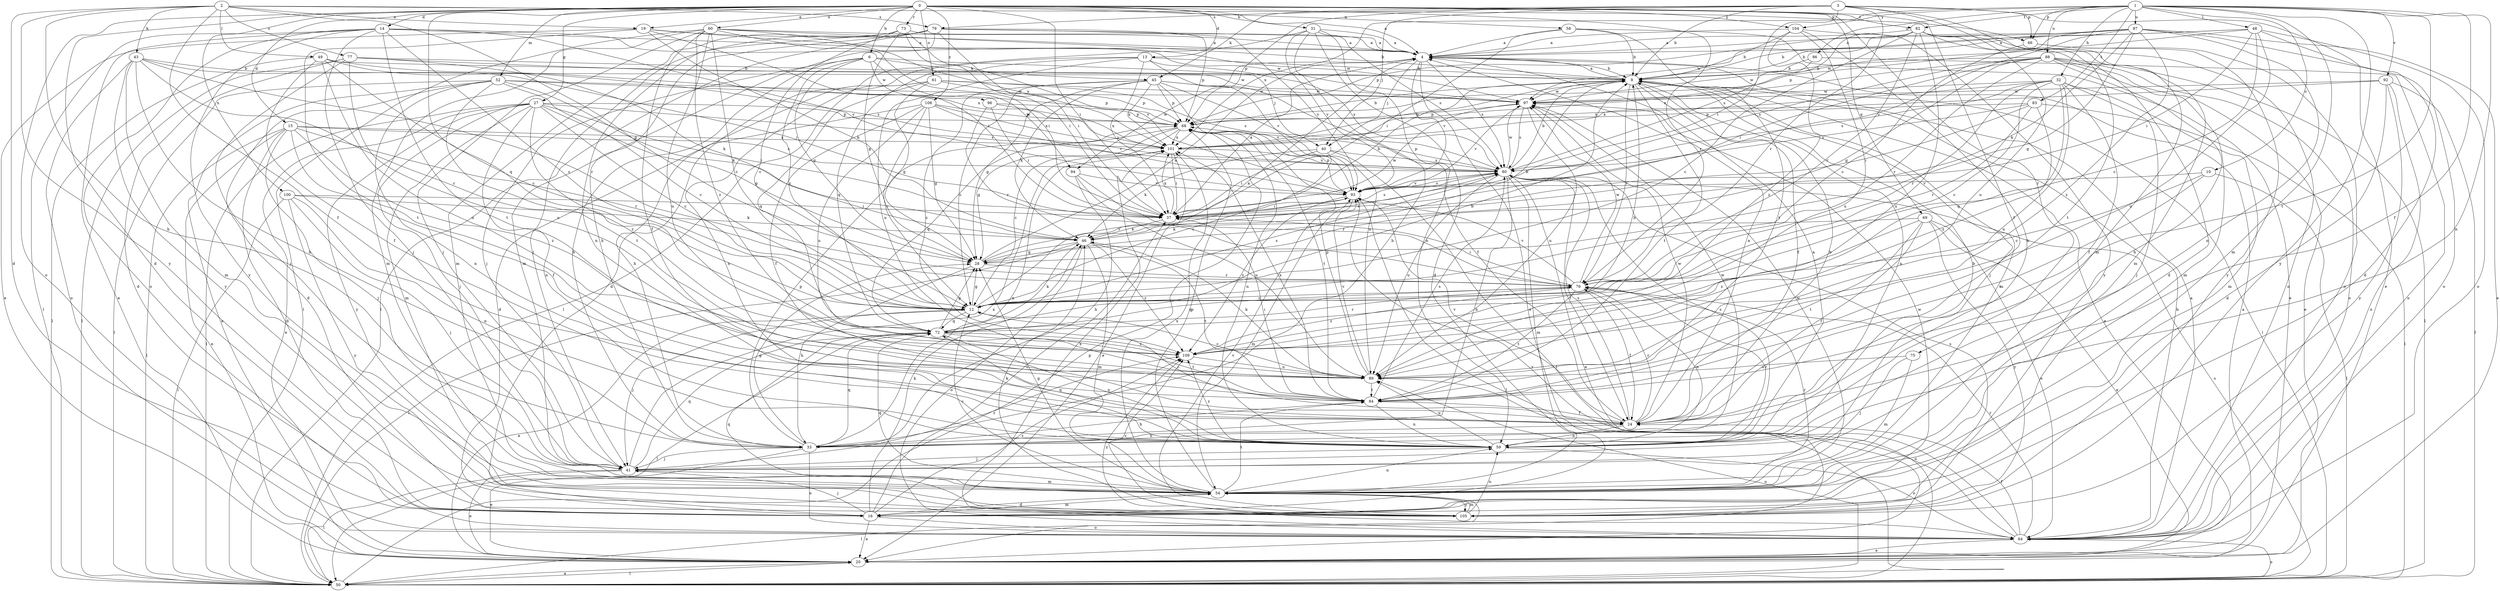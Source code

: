 strict digraph  {
0;
1;
2;
3;
4;
6;
8;
10;
12;
13;
14;
15;
16;
19;
20;
24;
27;
28;
31;
32;
33;
37;
40;
41;
43;
45;
46;
48;
49;
50;
52;
54;
58;
59;
60;
61;
64;
66;
68;
69;
72;
73;
75;
76;
77;
79;
80;
82;
83;
84;
86;
87;
88;
89;
92;
93;
94;
96;
97;
100;
101;
104;
105;
108;
109;
0 -> 4  [label=a];
0 -> 6  [label=b];
0 -> 13  [label=d];
0 -> 14  [label=d];
0 -> 15  [label=d];
0 -> 16  [label=d];
0 -> 19  [label=e];
0 -> 24  [label=f];
0 -> 27  [label=g];
0 -> 31  [label=h];
0 -> 37  [label=i];
0 -> 52  [label=m];
0 -> 58  [label=n];
0 -> 60  [label=o];
0 -> 61  [label=o];
0 -> 64  [label=o];
0 -> 69  [label=q];
0 -> 72  [label=q];
0 -> 73  [label=r];
0 -> 75  [label=r];
0 -> 76  [label=r];
0 -> 82  [label=t];
0 -> 100  [label=x];
0 -> 104  [label=y];
0 -> 108  [label=z];
1 -> 10  [label=c];
1 -> 24  [label=f];
1 -> 32  [label=h];
1 -> 48  [label=l];
1 -> 54  [label=m];
1 -> 59  [label=n];
1 -> 66  [label=p];
1 -> 82  [label=t];
1 -> 83  [label=t];
1 -> 84  [label=t];
1 -> 86  [label=u];
1 -> 87  [label=u];
1 -> 88  [label=u];
1 -> 92  [label=v];
1 -> 101  [label=x];
1 -> 104  [label=y];
1 -> 105  [label=y];
2 -> 16  [label=d];
2 -> 19  [label=e];
2 -> 24  [label=f];
2 -> 28  [label=g];
2 -> 33  [label=h];
2 -> 43  [label=k];
2 -> 49  [label=l];
2 -> 66  [label=p];
2 -> 77  [label=s];
2 -> 79  [label=s];
2 -> 105  [label=y];
3 -> 8  [label=b];
3 -> 20  [label=e];
3 -> 37  [label=i];
3 -> 40  [label=j];
3 -> 45  [label=k];
3 -> 54  [label=m];
3 -> 66  [label=p];
3 -> 68  [label=p];
3 -> 76  [label=r];
3 -> 79  [label=s];
3 -> 89  [label=u];
4 -> 8  [label=b];
4 -> 20  [label=e];
4 -> 40  [label=j];
4 -> 80  [label=s];
4 -> 93  [label=v];
4 -> 94  [label=w];
6 -> 12  [label=c];
6 -> 28  [label=g];
6 -> 33  [label=h];
6 -> 40  [label=j];
6 -> 41  [label=j];
6 -> 45  [label=k];
6 -> 94  [label=w];
6 -> 96  [label=w];
8 -> 4  [label=a];
8 -> 20  [label=e];
8 -> 24  [label=f];
8 -> 41  [label=j];
8 -> 50  [label=l];
8 -> 54  [label=m];
8 -> 59  [label=n];
8 -> 76  [label=r];
8 -> 84  [label=t];
8 -> 97  [label=w];
10 -> 12  [label=c];
10 -> 50  [label=l];
10 -> 84  [label=t];
10 -> 93  [label=v];
12 -> 4  [label=a];
12 -> 20  [label=e];
12 -> 28  [label=g];
12 -> 41  [label=j];
12 -> 72  [label=q];
12 -> 80  [label=s];
13 -> 8  [label=b];
13 -> 16  [label=d];
13 -> 37  [label=i];
13 -> 72  [label=q];
13 -> 80  [label=s];
13 -> 89  [label=u];
13 -> 93  [label=v];
14 -> 4  [label=a];
14 -> 12  [label=c];
14 -> 20  [label=e];
14 -> 41  [label=j];
14 -> 50  [label=l];
14 -> 64  [label=o];
14 -> 84  [label=t];
14 -> 93  [label=v];
14 -> 97  [label=w];
14 -> 105  [label=y];
15 -> 16  [label=d];
15 -> 20  [label=e];
15 -> 24  [label=f];
15 -> 41  [label=j];
15 -> 50  [label=l];
15 -> 76  [label=r];
15 -> 80  [label=s];
15 -> 101  [label=x];
15 -> 109  [label=z];
16 -> 20  [label=e];
16 -> 37  [label=i];
16 -> 41  [label=j];
16 -> 46  [label=k];
16 -> 54  [label=m];
16 -> 64  [label=o];
16 -> 97  [label=w];
16 -> 109  [label=z];
19 -> 4  [label=a];
19 -> 20  [label=e];
19 -> 37  [label=i];
19 -> 46  [label=k];
19 -> 84  [label=t];
19 -> 97  [label=w];
20 -> 4  [label=a];
20 -> 50  [label=l];
24 -> 4  [label=a];
24 -> 8  [label=b];
24 -> 12  [label=c];
24 -> 33  [label=h];
24 -> 59  [label=n];
24 -> 76  [label=r];
24 -> 80  [label=s];
24 -> 93  [label=v];
24 -> 97  [label=w];
27 -> 12  [label=c];
27 -> 20  [label=e];
27 -> 28  [label=g];
27 -> 37  [label=i];
27 -> 41  [label=j];
27 -> 50  [label=l];
27 -> 54  [label=m];
27 -> 59  [label=n];
27 -> 68  [label=p];
27 -> 80  [label=s];
27 -> 105  [label=y];
27 -> 109  [label=z];
28 -> 4  [label=a];
28 -> 8  [label=b];
28 -> 33  [label=h];
28 -> 76  [label=r];
28 -> 93  [label=v];
31 -> 4  [label=a];
31 -> 16  [label=d];
31 -> 33  [label=h];
31 -> 50  [label=l];
31 -> 59  [label=n];
31 -> 80  [label=s];
31 -> 93  [label=v];
32 -> 12  [label=c];
32 -> 24  [label=f];
32 -> 41  [label=j];
32 -> 54  [label=m];
32 -> 72  [label=q];
32 -> 76  [label=r];
32 -> 80  [label=s];
32 -> 89  [label=u];
32 -> 97  [label=w];
32 -> 101  [label=x];
33 -> 20  [label=e];
33 -> 28  [label=g];
33 -> 41  [label=j];
33 -> 64  [label=o];
33 -> 68  [label=p];
33 -> 72  [label=q];
33 -> 97  [label=w];
33 -> 101  [label=x];
37 -> 4  [label=a];
37 -> 8  [label=b];
37 -> 46  [label=k];
37 -> 80  [label=s];
37 -> 97  [label=w];
37 -> 101  [label=x];
40 -> 12  [label=c];
40 -> 37  [label=i];
40 -> 46  [label=k];
40 -> 50  [label=l];
40 -> 80  [label=s];
41 -> 20  [label=e];
41 -> 50  [label=l];
41 -> 54  [label=m];
41 -> 72  [label=q];
41 -> 101  [label=x];
41 -> 109  [label=z];
43 -> 8  [label=b];
43 -> 12  [label=c];
43 -> 33  [label=h];
43 -> 37  [label=i];
43 -> 54  [label=m];
43 -> 64  [label=o];
43 -> 76  [label=r];
43 -> 105  [label=y];
45 -> 12  [label=c];
45 -> 24  [label=f];
45 -> 28  [label=g];
45 -> 46  [label=k];
45 -> 68  [label=p];
45 -> 89  [label=u];
45 -> 93  [label=v];
45 -> 97  [label=w];
45 -> 101  [label=x];
45 -> 109  [label=z];
46 -> 28  [label=g];
46 -> 50  [label=l];
46 -> 54  [label=m];
46 -> 64  [label=o];
46 -> 80  [label=s];
46 -> 84  [label=t];
46 -> 109  [label=z];
48 -> 4  [label=a];
48 -> 8  [label=b];
48 -> 12  [label=c];
48 -> 16  [label=d];
48 -> 37  [label=i];
48 -> 64  [label=o];
48 -> 89  [label=u];
48 -> 97  [label=w];
49 -> 8  [label=b];
49 -> 12  [label=c];
49 -> 24  [label=f];
49 -> 50  [label=l];
49 -> 80  [label=s];
49 -> 89  [label=u];
49 -> 101  [label=x];
50 -> 20  [label=e];
50 -> 64  [label=o];
50 -> 68  [label=p];
50 -> 80  [label=s];
50 -> 89  [label=u];
52 -> 12  [label=c];
52 -> 16  [label=d];
52 -> 20  [label=e];
52 -> 46  [label=k];
52 -> 50  [label=l];
52 -> 59  [label=n];
52 -> 68  [label=p];
52 -> 84  [label=t];
52 -> 97  [label=w];
54 -> 12  [label=c];
54 -> 16  [label=d];
54 -> 28  [label=g];
54 -> 50  [label=l];
54 -> 59  [label=n];
54 -> 68  [label=p];
54 -> 72  [label=q];
54 -> 76  [label=r];
54 -> 84  [label=t];
54 -> 97  [label=w];
54 -> 101  [label=x];
54 -> 105  [label=y];
58 -> 4  [label=a];
58 -> 8  [label=b];
58 -> 20  [label=e];
58 -> 37  [label=i];
58 -> 84  [label=t];
59 -> 4  [label=a];
59 -> 8  [label=b];
59 -> 41  [label=j];
59 -> 64  [label=o];
59 -> 72  [label=q];
59 -> 76  [label=r];
59 -> 80  [label=s];
59 -> 89  [label=u];
59 -> 109  [label=z];
60 -> 4  [label=a];
60 -> 8  [label=b];
60 -> 12  [label=c];
60 -> 24  [label=f];
60 -> 37  [label=i];
60 -> 41  [label=j];
60 -> 50  [label=l];
60 -> 54  [label=m];
60 -> 89  [label=u];
60 -> 101  [label=x];
60 -> 109  [label=z];
61 -> 28  [label=g];
61 -> 33  [label=h];
61 -> 59  [label=n];
61 -> 68  [label=p];
61 -> 72  [label=q];
61 -> 80  [label=s];
61 -> 97  [label=w];
64 -> 4  [label=a];
64 -> 8  [label=b];
64 -> 20  [label=e];
64 -> 24  [label=f];
64 -> 76  [label=r];
64 -> 89  [label=u];
64 -> 93  [label=v];
64 -> 101  [label=x];
64 -> 109  [label=z];
66 -> 12  [label=c];
66 -> 64  [label=o];
66 -> 105  [label=y];
68 -> 8  [label=b];
68 -> 12  [label=c];
68 -> 28  [label=g];
68 -> 59  [label=n];
68 -> 72  [label=q];
68 -> 84  [label=t];
68 -> 101  [label=x];
69 -> 20  [label=e];
69 -> 24  [label=f];
69 -> 46  [label=k];
69 -> 64  [label=o];
69 -> 84  [label=t];
69 -> 105  [label=y];
69 -> 109  [label=z];
72 -> 8  [label=b];
72 -> 28  [label=g];
72 -> 46  [label=k];
72 -> 50  [label=l];
72 -> 59  [label=n];
72 -> 76  [label=r];
72 -> 84  [label=t];
72 -> 109  [label=z];
73 -> 4  [label=a];
73 -> 12  [label=c];
73 -> 28  [label=g];
73 -> 37  [label=i];
73 -> 54  [label=m];
73 -> 59  [label=n];
73 -> 93  [label=v];
75 -> 41  [label=j];
75 -> 54  [label=m];
75 -> 89  [label=u];
76 -> 12  [label=c];
76 -> 24  [label=f];
76 -> 37  [label=i];
76 -> 59  [label=n];
76 -> 72  [label=q];
76 -> 84  [label=t];
76 -> 93  [label=v];
76 -> 97  [label=w];
76 -> 109  [label=z];
77 -> 8  [label=b];
77 -> 16  [label=d];
77 -> 41  [label=j];
77 -> 46  [label=k];
77 -> 50  [label=l];
77 -> 89  [label=u];
77 -> 97  [label=w];
79 -> 4  [label=a];
79 -> 33  [label=h];
79 -> 37  [label=i];
79 -> 41  [label=j];
79 -> 50  [label=l];
79 -> 54  [label=m];
79 -> 68  [label=p];
79 -> 93  [label=v];
80 -> 8  [label=b];
80 -> 20  [label=e];
80 -> 24  [label=f];
80 -> 33  [label=h];
80 -> 54  [label=m];
80 -> 68  [label=p];
80 -> 89  [label=u];
80 -> 93  [label=v];
80 -> 97  [label=w];
82 -> 4  [label=a];
82 -> 12  [label=c];
82 -> 16  [label=d];
82 -> 54  [label=m];
82 -> 64  [label=o];
82 -> 68  [label=p];
82 -> 76  [label=r];
82 -> 80  [label=s];
82 -> 84  [label=t];
82 -> 89  [label=u];
83 -> 37  [label=i];
83 -> 50  [label=l];
83 -> 68  [label=p];
83 -> 76  [label=r];
83 -> 80  [label=s];
83 -> 109  [label=z];
84 -> 24  [label=f];
84 -> 33  [label=h];
84 -> 37  [label=i];
84 -> 59  [label=n];
84 -> 80  [label=s];
84 -> 101  [label=x];
86 -> 8  [label=b];
86 -> 64  [label=o];
86 -> 97  [label=w];
87 -> 4  [label=a];
87 -> 8  [label=b];
87 -> 20  [label=e];
87 -> 28  [label=g];
87 -> 46  [label=k];
87 -> 59  [label=n];
87 -> 64  [label=o];
87 -> 68  [label=p];
87 -> 93  [label=v];
87 -> 97  [label=w];
87 -> 109  [label=z];
88 -> 8  [label=b];
88 -> 20  [label=e];
88 -> 28  [label=g];
88 -> 33  [label=h];
88 -> 37  [label=i];
88 -> 50  [label=l];
88 -> 54  [label=m];
88 -> 64  [label=o];
88 -> 76  [label=r];
88 -> 80  [label=s];
88 -> 101  [label=x];
89 -> 12  [label=c];
89 -> 46  [label=k];
89 -> 68  [label=p];
89 -> 84  [label=t];
89 -> 93  [label=v];
92 -> 16  [label=d];
92 -> 50  [label=l];
92 -> 64  [label=o];
92 -> 97  [label=w];
92 -> 101  [label=x];
92 -> 105  [label=y];
93 -> 37  [label=i];
93 -> 50  [label=l];
93 -> 54  [label=m];
93 -> 68  [label=p];
93 -> 80  [label=s];
93 -> 109  [label=z];
94 -> 33  [label=h];
94 -> 76  [label=r];
94 -> 89  [label=u];
94 -> 93  [label=v];
96 -> 37  [label=i];
96 -> 68  [label=p];
96 -> 76  [label=r];
96 -> 101  [label=x];
97 -> 68  [label=p];
97 -> 80  [label=s];
97 -> 89  [label=u];
97 -> 93  [label=v];
100 -> 37  [label=i];
100 -> 41  [label=j];
100 -> 46  [label=k];
100 -> 50  [label=l];
100 -> 59  [label=n];
100 -> 105  [label=y];
101 -> 8  [label=b];
101 -> 20  [label=e];
101 -> 37  [label=i];
101 -> 80  [label=s];
104 -> 4  [label=a];
104 -> 8  [label=b];
104 -> 33  [label=h];
104 -> 89  [label=u];
104 -> 105  [label=y];
104 -> 109  [label=z];
105 -> 46  [label=k];
105 -> 54  [label=m];
105 -> 59  [label=n];
105 -> 72  [label=q];
105 -> 80  [label=s];
105 -> 93  [label=v];
105 -> 109  [label=z];
108 -> 12  [label=c];
108 -> 16  [label=d];
108 -> 24  [label=f];
108 -> 28  [label=g];
108 -> 68  [label=p];
108 -> 89  [label=u];
108 -> 93  [label=v];
108 -> 101  [label=x];
109 -> 8  [label=b];
109 -> 89  [label=u];
}
